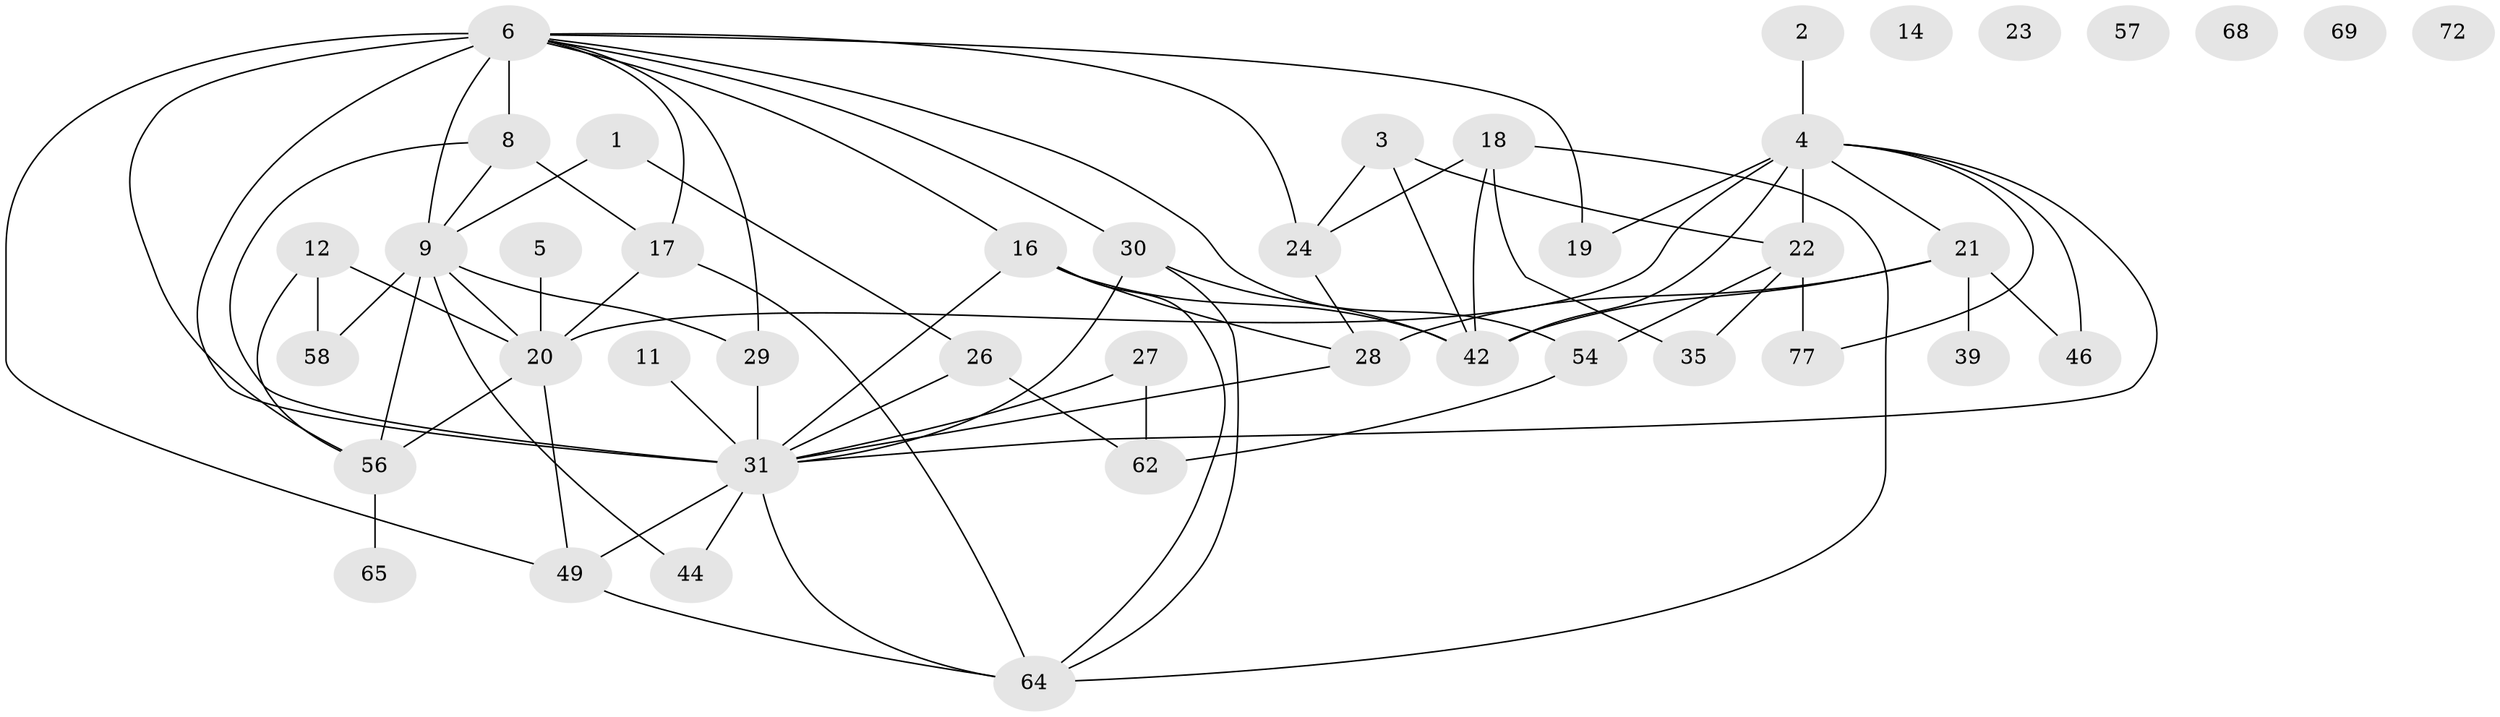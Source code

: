 // original degree distribution, {2: 0.22988505747126436, 1: 0.13793103448275862, 3: 0.26436781609195403, 4: 0.1839080459770115, 7: 0.05747126436781609, 0: 0.05747126436781609, 6: 0.04597701149425287, 5: 0.022988505747126436}
// Generated by graph-tools (version 1.1) at 2025/13/03/09/25 04:13:09]
// undirected, 43 vertices, 74 edges
graph export_dot {
graph [start="1"]
  node [color=gray90,style=filled];
  1;
  2;
  3 [super="+15+74"];
  4 [super="+55+7"];
  5 [super="+36"];
  6 [super="+47+87+13"];
  8 [super="+75"];
  9 [super="+10+37"];
  11;
  12 [super="+25"];
  14;
  16 [super="+61+40"];
  17 [super="+67"];
  18 [super="+60"];
  19;
  20 [super="+32+38"];
  21 [super="+59"];
  22 [super="+86+43"];
  23;
  24 [super="+78+45"];
  26 [super="+33"];
  27;
  28 [super="+63"];
  29;
  30 [super="+48+41"];
  31 [super="+82+34"];
  35;
  39;
  42 [super="+81"];
  44;
  46;
  49;
  54;
  56 [super="+84"];
  57 [super="+76"];
  58;
  62 [super="+66"];
  64;
  65;
  68;
  69;
  72;
  77;
  1 -- 26;
  1 -- 9;
  2 -- 4;
  3 -- 24;
  3 -- 42;
  3 -- 22;
  4 -- 19;
  4 -- 20 [weight=2];
  4 -- 22;
  4 -- 42;
  4 -- 77;
  4 -- 46;
  4 -- 31;
  4 -- 21;
  5 -- 20;
  6 -- 29;
  6 -- 54;
  6 -- 31 [weight=3];
  6 -- 16;
  6 -- 8 [weight=2];
  6 -- 9 [weight=3];
  6 -- 49;
  6 -- 17;
  6 -- 19;
  6 -- 56;
  6 -- 24;
  6 -- 30;
  8 -- 9;
  8 -- 31;
  8 -- 17;
  9 -- 56 [weight=2];
  9 -- 20;
  9 -- 58;
  9 -- 44;
  9 -- 29;
  11 -- 31;
  12 -- 56;
  12 -- 58;
  12 -- 20 [weight=2];
  16 -- 42;
  16 -- 31;
  16 -- 64;
  16 -- 28 [weight=2];
  17 -- 64;
  17 -- 20;
  18 -- 64;
  18 -- 35;
  18 -- 24;
  18 -- 42;
  20 -- 49;
  20 -- 56;
  21 -- 28;
  21 -- 42;
  21 -- 46;
  21 -- 39;
  22 -- 54;
  22 -- 77;
  22 -- 35;
  24 -- 28;
  26 -- 62;
  26 -- 31;
  27 -- 62;
  27 -- 31;
  28 -- 31;
  29 -- 31;
  30 -- 31;
  30 -- 64;
  30 -- 42;
  31 -- 44;
  31 -- 49;
  31 -- 64;
  49 -- 64;
  54 -- 62;
  56 -- 65;
}
